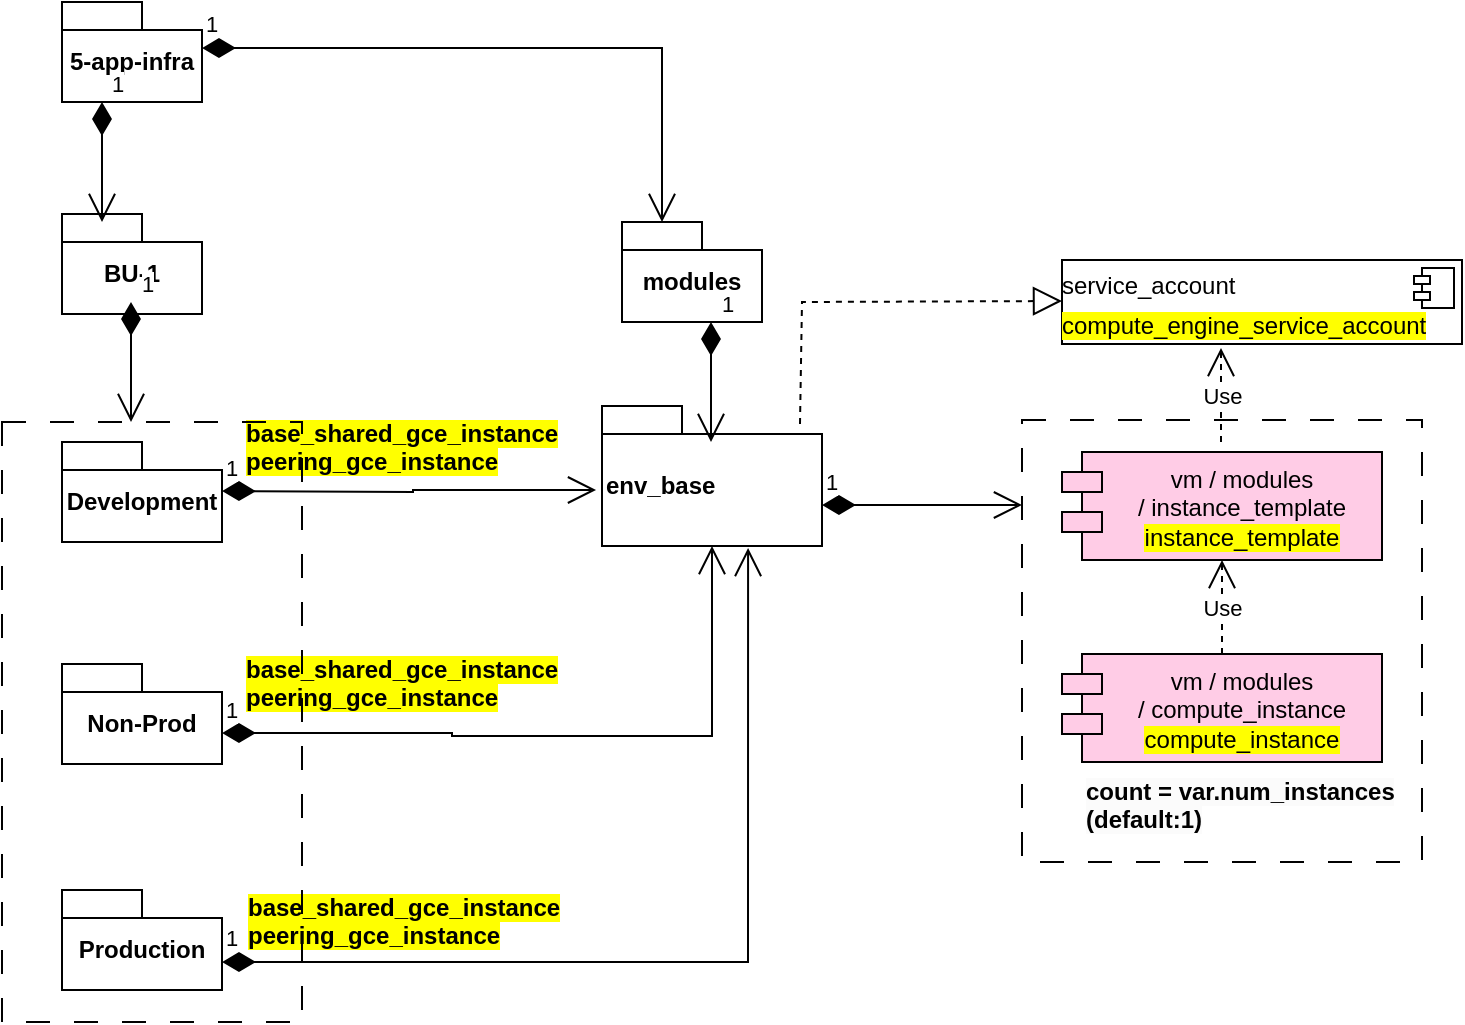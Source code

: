 <mxfile version="23.1.5" type="device">
  <diagram name="Page-1" id="KgmVEBSmYGqNWToEeJ3M">
    <mxGraphModel dx="1434" dy="844" grid="1" gridSize="10" guides="1" tooltips="1" connect="1" arrows="1" fold="1" page="1" pageScale="1" pageWidth="1100" pageHeight="850" math="0" shadow="0">
      <root>
        <mxCell id="0" />
        <mxCell id="1" parent="0" />
        <mxCell id="JgCY5jLNPYkZAKVotKgf-22" value="&lt;span style=&quot;color: rgb(0, 0, 0); font-family: Helvetica; font-size: 12px; font-style: normal; font-variant-ligatures: normal; font-variant-caps: normal; font-weight: 700; letter-spacing: normal; orphans: 2; text-align: left; text-indent: 0px; text-transform: none; widows: 2; word-spacing: 0px; -webkit-text-stroke-width: 0px; background-color: rgb(255, 255, 0); text-decoration-thickness: initial; text-decoration-style: initial; text-decoration-color: initial; float: none; display: inline !important;&quot;&gt;base_shared_gce_instance&lt;/span&gt;&lt;br style=&quot;border-color: var(--border-color); color: rgb(0, 0, 0); font-family: Helvetica; font-size: 12px; font-style: normal; font-variant-ligatures: normal; font-variant-caps: normal; font-weight: 700; letter-spacing: normal; orphans: 2; text-align: left; text-indent: 0px; text-transform: none; widows: 2; word-spacing: 0px; -webkit-text-stroke-width: 0px; text-decoration-thickness: initial; text-decoration-style: initial; text-decoration-color: initial;&quot;&gt;&lt;span style=&quot;color: rgb(0, 0, 0); font-family: Helvetica; font-size: 12px; font-style: normal; font-variant-ligatures: normal; font-variant-caps: normal; font-weight: 700; letter-spacing: normal; orphans: 2; text-align: left; text-indent: 0px; text-transform: none; widows: 2; word-spacing: 0px; -webkit-text-stroke-width: 0px; background-color: rgb(255, 255, 0); text-decoration-thickness: initial; text-decoration-style: initial; text-decoration-color: initial; float: none; display: inline !important;&quot;&gt;peering_gce_instance&lt;/span&gt;" style="text;whiteSpace=wrap;html=1;" vertex="1" parent="1">
          <mxGeometry x="211" y="519" width="190" height="50" as="geometry" />
        </mxCell>
        <mxCell id="JgCY5jLNPYkZAKVotKgf-21" value="&lt;span style=&quot;color: rgb(0, 0, 0); font-family: Helvetica; font-size: 12px; font-style: normal; font-variant-ligatures: normal; font-variant-caps: normal; font-weight: 700; letter-spacing: normal; orphans: 2; text-align: left; text-indent: 0px; text-transform: none; widows: 2; word-spacing: 0px; -webkit-text-stroke-width: 0px; background-color: rgb(255, 255, 0); text-decoration-thickness: initial; text-decoration-style: initial; text-decoration-color: initial; float: none; display: inline !important;&quot;&gt;base_shared_gce_instance&lt;/span&gt;&lt;br style=&quot;border-color: var(--border-color); color: rgb(0, 0, 0); font-family: Helvetica; font-size: 12px; font-style: normal; font-variant-ligatures: normal; font-variant-caps: normal; font-weight: 700; letter-spacing: normal; orphans: 2; text-align: left; text-indent: 0px; text-transform: none; widows: 2; word-spacing: 0px; -webkit-text-stroke-width: 0px; text-decoration-thickness: initial; text-decoration-style: initial; text-decoration-color: initial;&quot;&gt;&lt;span style=&quot;color: rgb(0, 0, 0); font-family: Helvetica; font-size: 12px; font-style: normal; font-variant-ligatures: normal; font-variant-caps: normal; font-weight: 700; letter-spacing: normal; orphans: 2; text-align: left; text-indent: 0px; text-transform: none; widows: 2; word-spacing: 0px; -webkit-text-stroke-width: 0px; background-color: rgb(255, 255, 0); text-decoration-thickness: initial; text-decoration-style: initial; text-decoration-color: initial; float: none; display: inline !important;&quot;&gt;peering_gce_instance&lt;/span&gt;" style="text;whiteSpace=wrap;html=1;" vertex="1" parent="1">
          <mxGeometry x="210" y="400" width="190" height="50" as="geometry" />
        </mxCell>
        <mxCell id="JgCY5jLNPYkZAKVotKgf-1" value="5-app-infra" style="shape=folder;fontStyle=1;spacingTop=10;tabWidth=40;tabHeight=14;tabPosition=left;html=1;whiteSpace=wrap;" vertex="1" parent="1">
          <mxGeometry x="120" y="80" width="70" height="50" as="geometry" />
        </mxCell>
        <mxCell id="JgCY5jLNPYkZAKVotKgf-2" value="BU-1" style="shape=folder;fontStyle=1;spacingTop=10;tabWidth=40;tabHeight=14;tabPosition=left;html=1;whiteSpace=wrap;" vertex="1" parent="1">
          <mxGeometry x="120" y="186" width="70" height="50" as="geometry" />
        </mxCell>
        <mxCell id="JgCY5jLNPYkZAKVotKgf-3" value="Development" style="shape=folder;fontStyle=1;spacingTop=10;tabWidth=40;tabHeight=14;tabPosition=left;html=1;whiteSpace=wrap;" vertex="1" parent="1">
          <mxGeometry x="120" y="300" width="80" height="50" as="geometry" />
        </mxCell>
        <mxCell id="JgCY5jLNPYkZAKVotKgf-4" value="Non-Prod" style="shape=folder;fontStyle=1;spacingTop=10;tabWidth=40;tabHeight=14;tabPosition=left;html=1;whiteSpace=wrap;" vertex="1" parent="1">
          <mxGeometry x="120" y="411" width="80" height="50" as="geometry" />
        </mxCell>
        <mxCell id="JgCY5jLNPYkZAKVotKgf-5" value="Production" style="shape=folder;fontStyle=1;spacingTop=10;tabWidth=40;tabHeight=14;tabPosition=left;html=1;whiteSpace=wrap;" vertex="1" parent="1">
          <mxGeometry x="120" y="524" width="80" height="50" as="geometry" />
        </mxCell>
        <mxCell id="JgCY5jLNPYkZAKVotKgf-6" value="modules" style="shape=folder;fontStyle=1;spacingTop=10;tabWidth=40;tabHeight=14;tabPosition=left;html=1;whiteSpace=wrap;" vertex="1" parent="1">
          <mxGeometry x="400" y="190" width="70" height="50" as="geometry" />
        </mxCell>
        <mxCell id="JgCY5jLNPYkZAKVotKgf-7" value="&lt;div style=&quot;text-align: center;&quot;&gt;&lt;span style=&quot;background-color: initial;&quot;&gt;env_base&amp;nbsp;&lt;/span&gt;&lt;/div&gt;" style="shape=folder;fontStyle=1;spacingTop=10;tabWidth=40;tabHeight=14;tabPosition=left;html=1;whiteSpace=wrap;align=left;" vertex="1" parent="1">
          <mxGeometry x="390" y="282" width="110" height="70" as="geometry" />
        </mxCell>
        <mxCell id="JgCY5jLNPYkZAKVotKgf-16" value="1" style="endArrow=open;html=1;endSize=12;startArrow=diamondThin;startSize=14;startFill=1;edgeStyle=orthogonalEdgeStyle;align=left;verticalAlign=bottom;rounded=0;entryX=-0.027;entryY=0.6;entryDx=0;entryDy=0;entryPerimeter=0;" edge="1" parent="1" target="JgCY5jLNPYkZAKVotKgf-7">
          <mxGeometry x="-1" y="3" relative="1" as="geometry">
            <mxPoint x="200" y="324.5" as="sourcePoint" />
            <mxPoint x="360" y="324.5" as="targetPoint" />
          </mxGeometry>
        </mxCell>
        <mxCell id="JgCY5jLNPYkZAKVotKgf-18" value="1" style="endArrow=open;html=1;endSize=12;startArrow=diamondThin;startSize=14;startFill=1;edgeStyle=orthogonalEdgeStyle;align=left;verticalAlign=bottom;rounded=0;entryX=0.5;entryY=1;entryDx=0;entryDy=0;entryPerimeter=0;" edge="1" parent="1" target="JgCY5jLNPYkZAKVotKgf-7">
          <mxGeometry x="-1" y="3" relative="1" as="geometry">
            <mxPoint x="200" y="445.5" as="sourcePoint" />
            <mxPoint x="440" y="360" as="targetPoint" />
            <Array as="points">
              <mxPoint x="315" y="446" />
              <mxPoint x="315" y="447" />
              <mxPoint x="445" y="447" />
            </Array>
          </mxGeometry>
        </mxCell>
        <mxCell id="JgCY5jLNPYkZAKVotKgf-19" value="1" style="endArrow=open;html=1;endSize=12;startArrow=diamondThin;startSize=14;startFill=1;edgeStyle=orthogonalEdgeStyle;align=left;verticalAlign=bottom;rounded=0;exitX=0;exitY=1;exitDx=0;exitDy=0;entryX=0.664;entryY=1.014;entryDx=0;entryDy=0;entryPerimeter=0;" edge="1" parent="1" target="JgCY5jLNPYkZAKVotKgf-7">
          <mxGeometry x="-1" y="3" relative="1" as="geometry">
            <mxPoint x="200" y="560" as="sourcePoint" />
            <mxPoint x="470" y="380" as="targetPoint" />
            <Array as="points">
              <mxPoint x="463" y="560" />
            </Array>
          </mxGeometry>
        </mxCell>
        <mxCell id="JgCY5jLNPYkZAKVotKgf-20" value="&lt;span style=&quot;color: rgb(0, 0, 0); font-family: Helvetica; font-size: 12px; font-style: normal; font-variant-ligatures: normal; font-variant-caps: normal; font-weight: 700; letter-spacing: normal; orphans: 2; text-align: left; text-indent: 0px; text-transform: none; widows: 2; word-spacing: 0px; -webkit-text-stroke-width: 0px; background-color: rgb(255, 255, 0); text-decoration-thickness: initial; text-decoration-style: initial; text-decoration-color: initial; float: none; display: inline !important;&quot;&gt;base_shared_gce_instance&lt;/span&gt;&lt;br style=&quot;border-color: var(--border-color); color: rgb(0, 0, 0); font-family: Helvetica; font-size: 12px; font-style: normal; font-variant-ligatures: normal; font-variant-caps: normal; font-weight: 700; letter-spacing: normal; orphans: 2; text-align: left; text-indent: 0px; text-transform: none; widows: 2; word-spacing: 0px; -webkit-text-stroke-width: 0px; text-decoration-thickness: initial; text-decoration-style: initial; text-decoration-color: initial;&quot;&gt;&lt;span style=&quot;color: rgb(0, 0, 0); font-family: Helvetica; font-size: 12px; font-style: normal; font-variant-ligatures: normal; font-variant-caps: normal; font-weight: 700; letter-spacing: normal; orphans: 2; text-align: left; text-indent: 0px; text-transform: none; widows: 2; word-spacing: 0px; -webkit-text-stroke-width: 0px; background-color: rgb(255, 255, 0); text-decoration-thickness: initial; text-decoration-style: initial; text-decoration-color: initial; float: none; display: inline !important;&quot;&gt;peering_gce_instance&lt;/span&gt;" style="text;whiteSpace=wrap;html=1;" vertex="1" parent="1">
          <mxGeometry x="210" y="282" width="190" height="50" as="geometry" />
        </mxCell>
        <mxCell id="JgCY5jLNPYkZAKVotKgf-23" value="&lt;p style=&quot;margin: 6px 0px 0px;&quot;&gt;service_account&lt;/p&gt;&lt;p style=&quot;margin: 6px 0px 0px;&quot;&gt;&lt;span style=&quot;background-color: rgb(255, 255, 0);&quot;&gt;compute_engine_service_account&lt;/span&gt;&lt;/p&gt;&lt;p style=&quot;margin: 6px 0px 0px;&quot;&gt;&lt;br&gt;&lt;/p&gt;" style="align=left;overflow=fill;html=1;dropTarget=0;whiteSpace=wrap;" vertex="1" parent="1">
          <mxGeometry x="620" y="209" width="200" height="42" as="geometry" />
        </mxCell>
        <mxCell id="JgCY5jLNPYkZAKVotKgf-24" value="" style="shape=component;jettyWidth=8;jettyHeight=4;" vertex="1" parent="JgCY5jLNPYkZAKVotKgf-23">
          <mxGeometry x="1" width="20" height="20" relative="1" as="geometry">
            <mxPoint x="-24" y="4" as="offset" />
          </mxGeometry>
        </mxCell>
        <object label="vm / modules /&amp;nbsp;instance_template&lt;br&gt;&lt;span style=&quot;background-color: rgb(255, 255, 0);&quot;&gt;instance_template&lt;/span&gt;" Description="&quot;Firewall rules for base hub and spoke shared vpc" Rules="Allow private google apis on TCP port 443&#xa;Allow all ingress/egress to the provided IP range" Name="firewall_rules" id="JgCY5jLNPYkZAKVotKgf-25">
          <mxCell style="shape=module;align=left;spacingLeft=20;align=center;verticalAlign=top;whiteSpace=wrap;html=1;fillColor=#FFCCE6;" vertex="1" parent="1">
            <mxGeometry x="620" y="305" width="160" height="54" as="geometry" />
          </mxCell>
        </object>
        <object label="vm / modules /&amp;nbsp;compute_instance&lt;br&gt;&lt;span style=&quot;background-color: rgb(255, 255, 0);&quot;&gt;compute_instance&lt;/span&gt;" Description="&quot;Firewall rules for base hub and spoke shared vpc" Rules="Allow private google apis on TCP port 443&#xa;Allow all ingress/egress to the provided IP range" Name="firewall_rules" id="JgCY5jLNPYkZAKVotKgf-26">
          <mxCell style="shape=module;align=left;spacingLeft=20;align=center;verticalAlign=top;whiteSpace=wrap;html=1;fillColor=#FFCCE6;" vertex="1" parent="1">
            <mxGeometry x="620" y="406" width="160" height="54" as="geometry" />
          </mxCell>
        </object>
        <mxCell id="JgCY5jLNPYkZAKVotKgf-27" value="Use" style="endArrow=open;endSize=12;dashed=1;html=1;rounded=0;entryX=0.5;entryY=1;entryDx=0;entryDy=0;exitX=0.5;exitY=0;exitDx=0;exitDy=0;" edge="1" parent="1" source="JgCY5jLNPYkZAKVotKgf-26" target="JgCY5jLNPYkZAKVotKgf-25">
          <mxGeometry width="160" relative="1" as="geometry">
            <mxPoint x="400" y="559" as="sourcePoint" />
            <mxPoint x="505" y="549" as="targetPoint" />
          </mxGeometry>
        </mxCell>
        <mxCell id="JgCY5jLNPYkZAKVotKgf-28" value="&lt;span style=&quot;color: rgb(0, 0, 0); font-family: Helvetica; font-size: 12px; font-style: normal; font-variant-ligatures: normal; font-variant-caps: normal; font-weight: 700; letter-spacing: normal; orphans: 2; text-align: center; text-indent: 0px; text-transform: none; widows: 2; word-spacing: 0px; -webkit-text-stroke-width: 0px; background-color: rgb(251, 251, 251); text-decoration-thickness: initial; text-decoration-style: initial; text-decoration-color: initial; float: none; display: inline !important;&quot;&gt;count = var.num_instances&lt;br&gt;(default:1)&lt;br&gt;&lt;/span&gt;" style="text;whiteSpace=wrap;html=1;" vertex="1" parent="1">
          <mxGeometry x="630" y="461" width="170" height="40" as="geometry" />
        </mxCell>
        <mxCell id="JgCY5jLNPYkZAKVotKgf-31" value="Use" style="endArrow=open;endSize=12;dashed=1;html=1;rounded=0;entryX=0.5;entryY=1;entryDx=0;entryDy=0;exitX=0.5;exitY=0;exitDx=0;exitDy=0;" edge="1" parent="1">
          <mxGeometry width="160" relative="1" as="geometry">
            <mxPoint x="699.5" y="300" as="sourcePoint" />
            <mxPoint x="699.5" y="253" as="targetPoint" />
          </mxGeometry>
        </mxCell>
        <mxCell id="JgCY5jLNPYkZAKVotKgf-32" value="" style="rounded=0;whiteSpace=wrap;html=1;fillColor=none;dashed=1;dashPattern=12 12;" vertex="1" parent="1">
          <mxGeometry x="600" y="289" width="200" height="221" as="geometry" />
        </mxCell>
        <mxCell id="JgCY5jLNPYkZAKVotKgf-34" value="1" style="endArrow=open;html=1;endSize=12;startArrow=diamondThin;startSize=14;startFill=1;edgeStyle=orthogonalEdgeStyle;align=left;verticalAlign=bottom;rounded=0;" edge="1" parent="1">
          <mxGeometry x="-1" y="3" relative="1" as="geometry">
            <mxPoint x="500" y="331.5" as="sourcePoint" />
            <mxPoint x="600" y="331.5" as="targetPoint" />
            <Array as="points">
              <mxPoint x="590.5" y="332" />
            </Array>
          </mxGeometry>
        </mxCell>
        <mxCell id="JgCY5jLNPYkZAKVotKgf-35" value="1" style="endArrow=open;html=1;endSize=12;startArrow=diamondThin;startSize=14;startFill=1;edgeStyle=orthogonalEdgeStyle;align=left;verticalAlign=bottom;rounded=0;" edge="1" parent="1">
          <mxGeometry x="-1" y="3" relative="1" as="geometry">
            <mxPoint x="444.5" y="240" as="sourcePoint" />
            <mxPoint x="444.5" y="300" as="targetPoint" />
          </mxGeometry>
        </mxCell>
        <mxCell id="JgCY5jLNPYkZAKVotKgf-36" value="" style="rounded=0;whiteSpace=wrap;html=1;fillColor=none;dashed=1;dashPattern=12 12;" vertex="1" parent="1">
          <mxGeometry x="90" y="290" width="150" height="300" as="geometry" />
        </mxCell>
        <mxCell id="JgCY5jLNPYkZAKVotKgf-37" value="1" style="endArrow=open;html=1;endSize=12;startArrow=diamondThin;startSize=14;startFill=1;edgeStyle=orthogonalEdgeStyle;align=left;verticalAlign=bottom;rounded=0;" edge="1" parent="1">
          <mxGeometry x="-1" y="3" relative="1" as="geometry">
            <mxPoint x="154.5" y="230" as="sourcePoint" />
            <mxPoint x="154.5" y="290" as="targetPoint" />
          </mxGeometry>
        </mxCell>
        <mxCell id="JgCY5jLNPYkZAKVotKgf-38" value="1" style="endArrow=open;html=1;endSize=12;startArrow=diamondThin;startSize=14;startFill=1;edgeStyle=orthogonalEdgeStyle;align=left;verticalAlign=bottom;rounded=0;" edge="1" parent="1">
          <mxGeometry x="-1" y="3" relative="1" as="geometry">
            <mxPoint x="140" y="130" as="sourcePoint" />
            <mxPoint x="140" y="190" as="targetPoint" />
          </mxGeometry>
        </mxCell>
        <mxCell id="JgCY5jLNPYkZAKVotKgf-39" value="1" style="endArrow=open;html=1;endSize=12;startArrow=diamondThin;startSize=14;startFill=1;edgeStyle=orthogonalEdgeStyle;align=left;verticalAlign=bottom;rounded=0;entryX=0;entryY=0;entryDx=20;entryDy=0;entryPerimeter=0;exitX=0;exitY=0;exitDx=70;exitDy=23;exitPerimeter=0;" edge="1" parent="1" source="JgCY5jLNPYkZAKVotKgf-1" target="JgCY5jLNPYkZAKVotKgf-6">
          <mxGeometry x="-1" y="3" relative="1" as="geometry">
            <mxPoint x="340" y="100" as="sourcePoint" />
            <mxPoint x="340" y="160" as="targetPoint" />
          </mxGeometry>
        </mxCell>
        <mxCell id="JgCY5jLNPYkZAKVotKgf-40" value="" style="endArrow=block;dashed=1;endFill=0;endSize=12;html=1;rounded=0;exitX=0.9;exitY=0.129;exitDx=0;exitDy=0;exitPerimeter=0;" edge="1" parent="1" source="JgCY5jLNPYkZAKVotKgf-7">
          <mxGeometry width="160" relative="1" as="geometry">
            <mxPoint x="460" y="229.5" as="sourcePoint" />
            <mxPoint x="620" y="229.5" as="targetPoint" />
            <Array as="points">
              <mxPoint x="490" y="230" />
            </Array>
          </mxGeometry>
        </mxCell>
      </root>
    </mxGraphModel>
  </diagram>
</mxfile>

